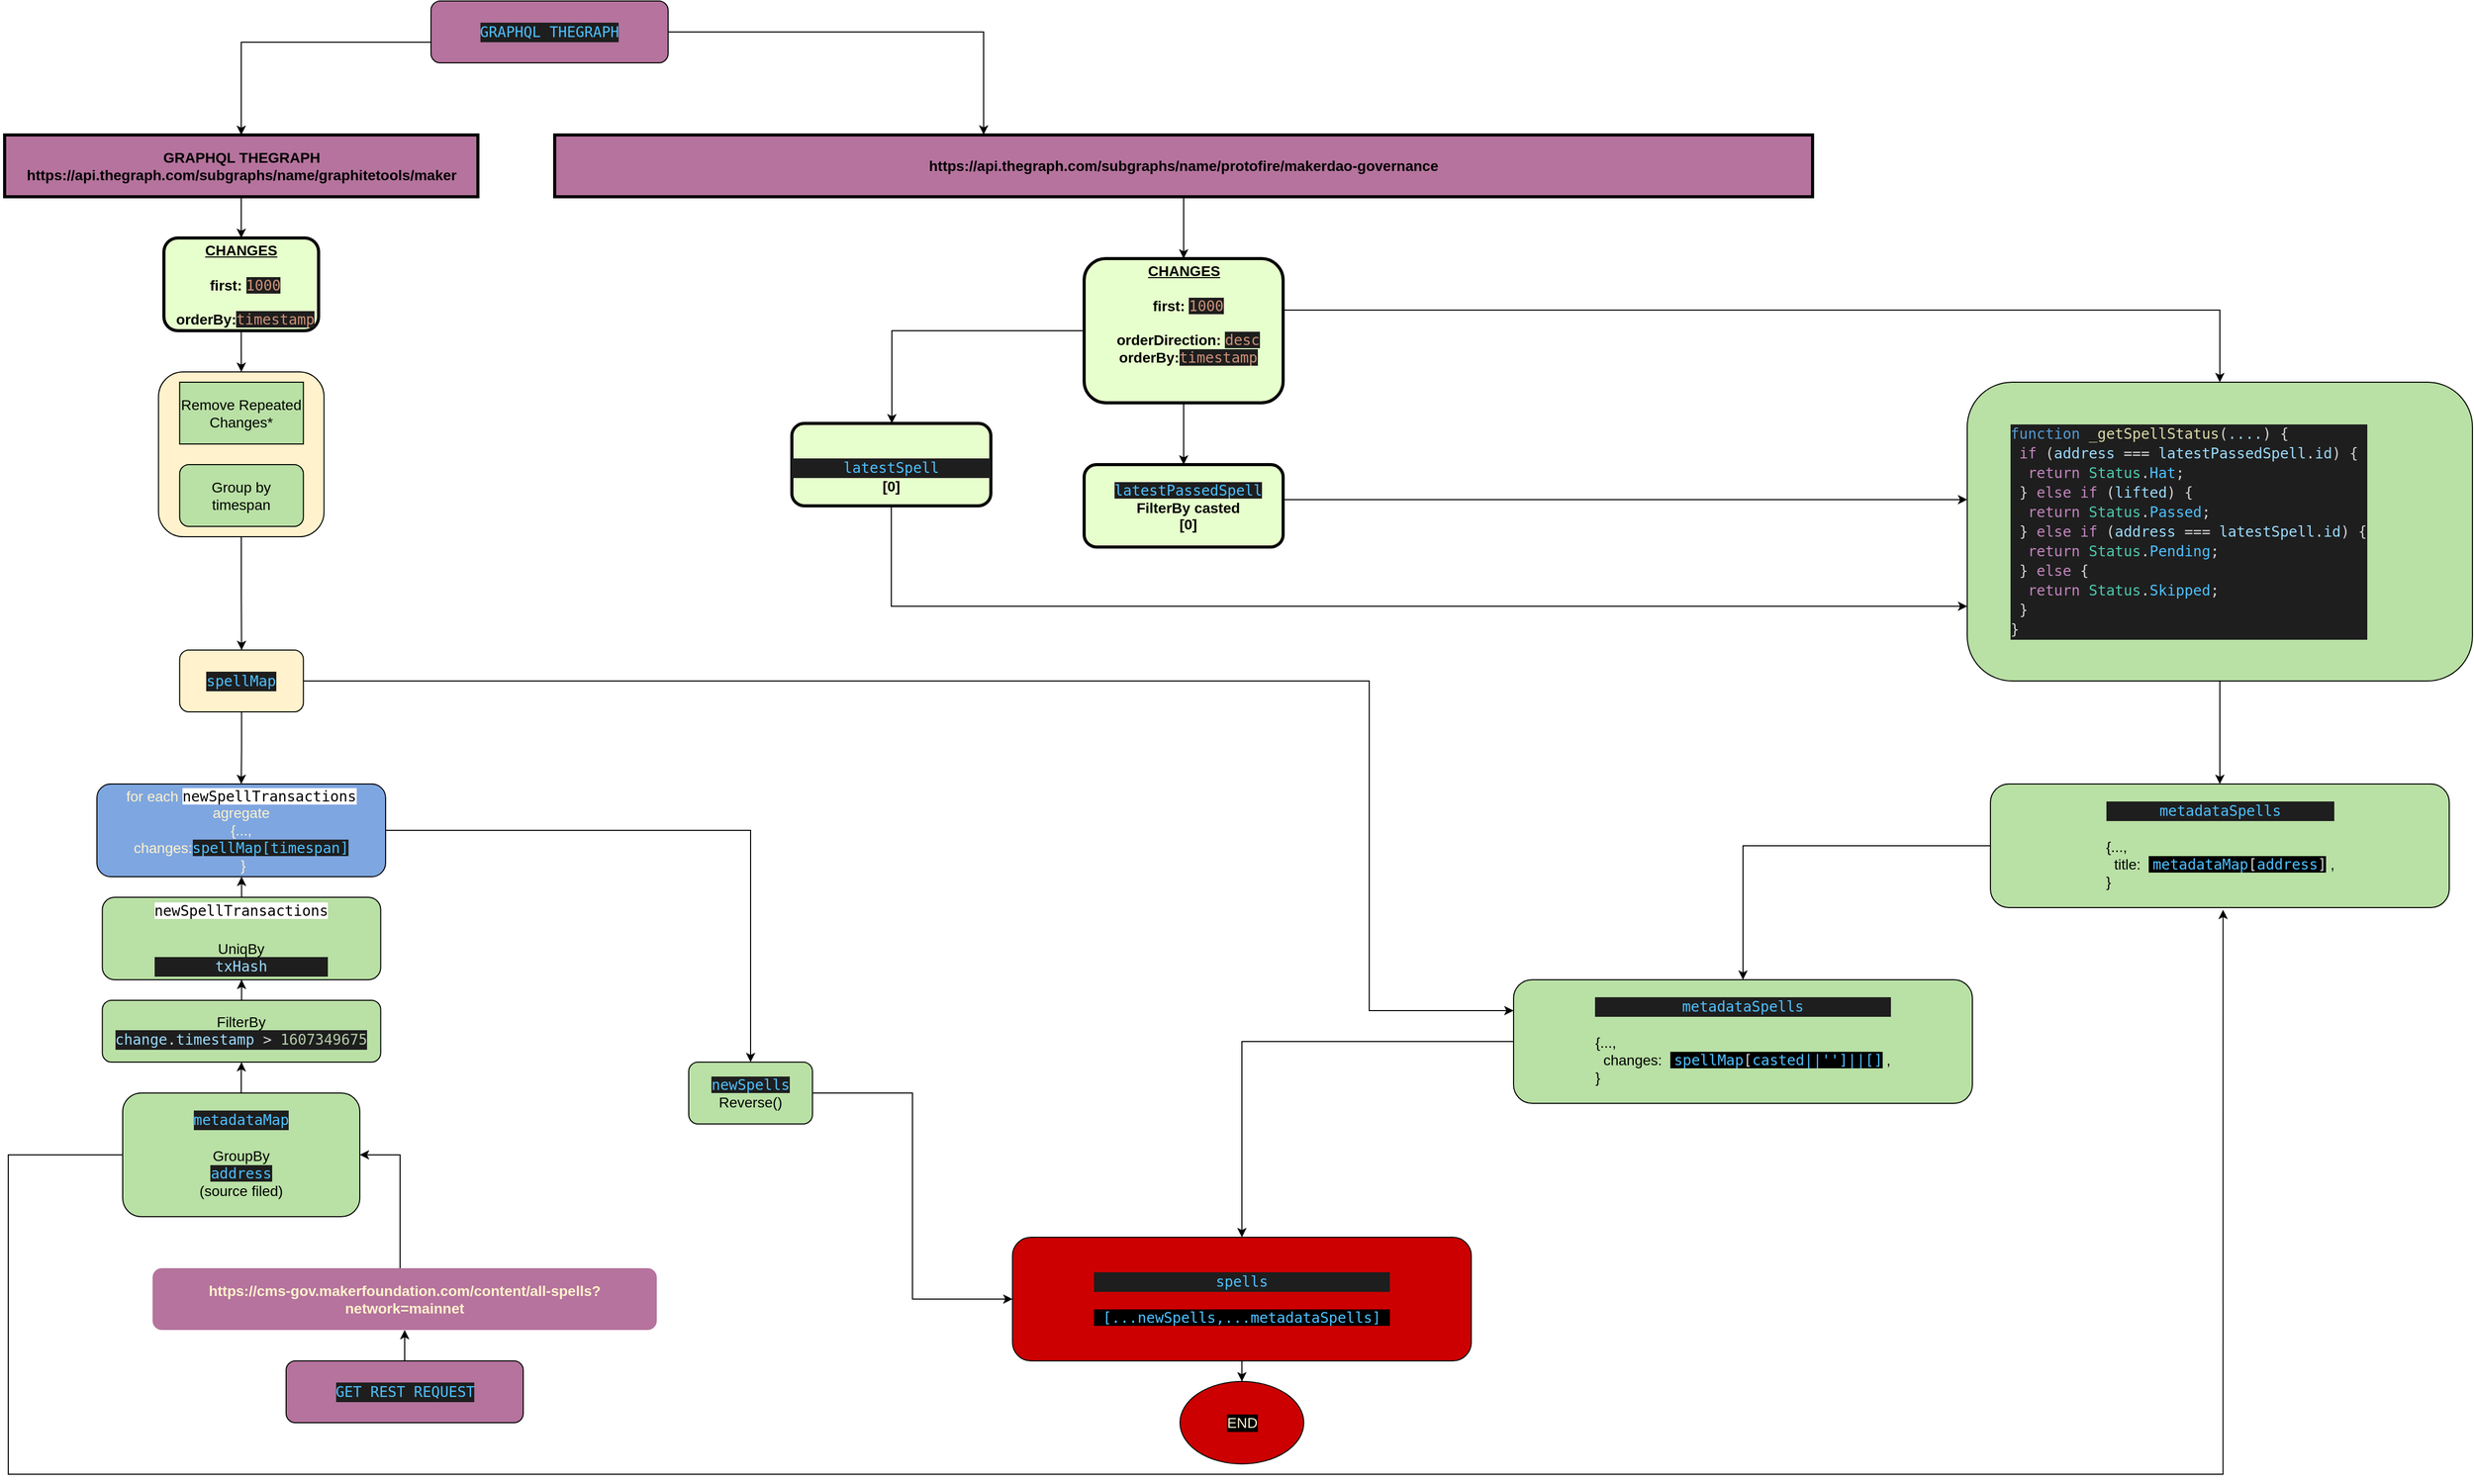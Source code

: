<mxfile version="14.9.0" type="github">
  <diagram name="Page-1" id="c7558073-3199-34d8-9f00-42111426c3f3">
    <mxGraphModel dx="3946" dy="2602" grid="1" gridSize="10" guides="1" tooltips="1" connect="1" arrows="1" fold="1" page="1" pageScale="1" pageWidth="826" pageHeight="1169" background="none" math="0" shadow="0">
      <root>
        <mxCell id="0" />
        <mxCell id="1" parent="0" />
        <mxCell id="EFjPoxZRbpVjQXiWPNsy-106" style="edgeStyle=orthogonalEdgeStyle;rounded=0;orthogonalLoop=1;jettySize=auto;html=1;exitX=0.5;exitY=1;exitDx=0;exitDy=0;fontSize=14;" edge="1" parent="1" source="2" target="EFjPoxZRbpVjQXiWPNsy-101">
          <mxGeometry relative="1" as="geometry" />
        </mxCell>
        <mxCell id="2" value="&lt;p style=&quot;margin: 4px 0px 0px; text-align: center; text-decoration: underline; font-size: 14px;&quot;&gt;&lt;strong style=&quot;font-size: 14px;&quot;&gt;CHANGES&lt;br style=&quot;font-size: 14px;&quot;&gt;&lt;/strong&gt;&lt;/p&gt;&lt;p style=&quot;margin: 0px 0px 0px 8px; font-size: 14px;&quot;&gt;&lt;br style=&quot;font-size: 14px;&quot;&gt;first:&amp;nbsp;&lt;span style=&quot;color: rgb(206, 145, 120); background-color: rgb(30, 30, 30); font-family: &amp;quot;droid sans mono&amp;quot;, monospace, monospace, &amp;quot;droid sans fallback&amp;quot;; font-size: 14px; font-weight: normal;&quot;&gt;1000&lt;/span&gt;&lt;/p&gt;&lt;p style=&quot;margin: 0px 0px 0px 8px; font-size: 14px;&quot;&gt;&amp;nbsp;&lt;/p&gt;&lt;p style=&quot;margin: 0px 0px 0px 8px; font-size: 14px;&quot;&gt;orderBy:&lt;span style=&quot;color: rgb(206, 145, 120); background-color: rgb(30, 30, 30); font-family: &amp;quot;droid sans mono&amp;quot;, monospace, monospace, &amp;quot;droid sans fallback&amp;quot;; font-size: 14px; font-weight: normal;&quot;&gt;timestamp&lt;/span&gt;&lt;/p&gt;" style="verticalAlign=middle;align=center;overflow=fill;fontSize=14;fontFamily=Helvetica;html=1;rounded=1;fontStyle=1;strokeWidth=3;fillColor=#E6FFCC" parent="1" vertex="1">
          <mxGeometry x="-29" y="70" width="150" height="90" as="geometry" />
        </mxCell>
        <mxCell id="EFjPoxZRbpVjQXiWPNsy-107" value="" style="edgeStyle=orthogonalEdgeStyle;rounded=0;orthogonalLoop=1;jettySize=auto;html=1;fontSize=14;" edge="1" parent="1" source="3" target="2">
          <mxGeometry relative="1" as="geometry" />
        </mxCell>
        <mxCell id="3" value="GRAPHQL THEGRAPH&#xa;https://api.thegraph.com/subgraphs/name/graphitetools/maker" style="whiteSpace=wrap;align=center;verticalAlign=middle;fontStyle=1;strokeWidth=3;fontSize=14;fillColor=#B5739D;" parent="1" vertex="1">
          <mxGeometry x="-183.5" y="-30" width="459" height="60" as="geometry" />
        </mxCell>
        <mxCell id="EFjPoxZRbpVjQXiWPNsy-136" value="" style="edgeStyle=orthogonalEdgeStyle;rounded=0;orthogonalLoop=1;jettySize=auto;html=1;fontSize=14;fontColor=#FFF2CC;" edge="1" parent="1" source="EFjPoxZRbpVjQXiWPNsy-99" target="EFjPoxZRbpVjQXiWPNsy-100">
          <mxGeometry relative="1" as="geometry" />
        </mxCell>
        <mxCell id="EFjPoxZRbpVjQXiWPNsy-99" value="https://api.thegraph.com/subgraphs/name/protofire/makerdao-governance" style="whiteSpace=wrap;align=center;verticalAlign=middle;fontStyle=1;strokeWidth=3;fontSize=14;fillColor=#B5739D;" vertex="1" parent="1">
          <mxGeometry x="350" y="-30" width="1220" height="60" as="geometry" />
        </mxCell>
        <mxCell id="EFjPoxZRbpVjQXiWPNsy-139" value="" style="edgeStyle=orthogonalEdgeStyle;rounded=0;orthogonalLoop=1;jettySize=auto;html=1;fontSize=14;fontColor=#FFF2CC;" edge="1" parent="1" source="EFjPoxZRbpVjQXiWPNsy-100" target="EFjPoxZRbpVjQXiWPNsy-138">
          <mxGeometry relative="1" as="geometry">
            <Array as="points">
              <mxPoint x="677" y="160" />
            </Array>
          </mxGeometry>
        </mxCell>
        <mxCell id="EFjPoxZRbpVjQXiWPNsy-142" style="edgeStyle=orthogonalEdgeStyle;rounded=0;orthogonalLoop=1;jettySize=auto;html=1;exitX=0.5;exitY=1;exitDx=0;exitDy=0;fontSize=14;fontColor=#FFF2CC;" edge="1" parent="1" source="EFjPoxZRbpVjQXiWPNsy-100" target="EFjPoxZRbpVjQXiWPNsy-140">
          <mxGeometry relative="1" as="geometry" />
        </mxCell>
        <mxCell id="EFjPoxZRbpVjQXiWPNsy-147" value="" style="edgeStyle=orthogonalEdgeStyle;rounded=0;orthogonalLoop=1;jettySize=auto;html=1;fontSize=14;fontColor=#FFF2CC;entryX=0.5;entryY=0;entryDx=0;entryDy=0;" edge="1" parent="1" source="EFjPoxZRbpVjQXiWPNsy-100" target="EFjPoxZRbpVjQXiWPNsy-143">
          <mxGeometry relative="1" as="geometry">
            <mxPoint x="758.5" y="140" as="targetPoint" />
            <Array as="points">
              <mxPoint x="1965" y="140" />
            </Array>
          </mxGeometry>
        </mxCell>
        <mxCell id="EFjPoxZRbpVjQXiWPNsy-100" value="&lt;p style=&quot;margin: 4px 0px 0px ; text-align: center ; text-decoration: underline ; font-size: 14px&quot;&gt;&lt;strong style=&quot;font-size: 14px&quot;&gt;CHANGES&lt;br style=&quot;font-size: 14px&quot;&gt;&lt;/strong&gt;&lt;/p&gt;&lt;p style=&quot;margin: 0px 0px 0px 8px ; font-size: 14px&quot;&gt;&lt;br style=&quot;font-size: 14px&quot;&gt;first:&amp;nbsp;&lt;span style=&quot;color: rgb(206 , 145 , 120) ; background-color: rgb(30 , 30 , 30) ; font-family: &amp;#34;droid sans mono&amp;#34; , monospace , monospace , &amp;#34;droid sans fallback&amp;#34; ; font-size: 14px ; font-weight: normal&quot;&gt;1000&lt;/span&gt;&lt;/p&gt;&lt;p style=&quot;margin: 0px 0px 0px 8px ; font-size: 14px&quot;&gt;&amp;nbsp;&lt;/p&gt;&lt;p style=&quot;margin: 0px 0px 0px 8px ; font-size: 14px&quot;&gt;orderDirection:&amp;nbsp;&lt;span style=&quot;color: rgb(206 , 145 , 120) ; background-color: rgb(30 , 30 , 30) ; font-family: &amp;#34;droid sans mono&amp;#34; , monospace , monospace , &amp;#34;droid sans fallback&amp;#34; ; font-weight: normal&quot;&gt;desc&lt;/span&gt;&lt;/p&gt;&lt;p style=&quot;margin: 0px 0px 0px 8px ; font-size: 14px&quot;&gt;orderBy:&lt;span style=&quot;color: rgb(206 , 145 , 120) ; background-color: rgb(30 , 30 , 30) ; font-family: &amp;#34;droid sans mono&amp;#34; , monospace , monospace , &amp;#34;droid sans fallback&amp;#34; ; font-size: 14px ; font-weight: normal&quot;&gt;timestamp&lt;/span&gt;&lt;/p&gt;" style="verticalAlign=middle;align=center;overflow=fill;fontSize=14;fontFamily=Helvetica;html=1;rounded=1;fontStyle=1;strokeWidth=3;fillColor=#E6FFCC" vertex="1" parent="1">
          <mxGeometry x="863.5" y="90" width="193" height="140" as="geometry" />
        </mxCell>
        <mxCell id="EFjPoxZRbpVjQXiWPNsy-118" value="" style="edgeStyle=orthogonalEdgeStyle;rounded=0;orthogonalLoop=1;jettySize=auto;html=1;fontSize=14;" edge="1" parent="1" source="EFjPoxZRbpVjQXiWPNsy-101" target="EFjPoxZRbpVjQXiWPNsy-117">
          <mxGeometry relative="1" as="geometry" />
        </mxCell>
        <mxCell id="EFjPoxZRbpVjQXiWPNsy-101" value="" style="rounded=1;whiteSpace=wrap;html=1;fillColor=#FFF2CC;fontSize=14;" vertex="1" parent="1">
          <mxGeometry x="-34.25" y="200" width="160.5" height="160" as="geometry" />
        </mxCell>
        <mxCell id="EFjPoxZRbpVjQXiWPNsy-102" value="Remove Repeated Changes*" style="rounded=0;whiteSpace=wrap;html=1;fillColor=#B9E0A5;fontSize=14;" vertex="1" parent="1">
          <mxGeometry x="-13.75" y="210" width="120" height="60" as="geometry" />
        </mxCell>
        <mxCell id="EFjPoxZRbpVjQXiWPNsy-103" value="Group by timespan" style="rounded=1;whiteSpace=wrap;html=1;strokeColor=#000000;fillColor=#B9E0A5;fontSize=14;" vertex="1" parent="1">
          <mxGeometry x="-13.75" y="290" width="120" height="60" as="geometry" />
        </mxCell>
        <mxCell id="EFjPoxZRbpVjQXiWPNsy-130" value="" style="edgeStyle=orthogonalEdgeStyle;rounded=0;orthogonalLoop=1;jettySize=auto;html=1;fontSize=14;fontColor=#FFF2CC;" edge="1" parent="1" source="EFjPoxZRbpVjQXiWPNsy-117" target="EFjPoxZRbpVjQXiWPNsy-128">
          <mxGeometry relative="1" as="geometry" />
        </mxCell>
        <mxCell id="EFjPoxZRbpVjQXiWPNsy-155" style="edgeStyle=orthogonalEdgeStyle;rounded=0;orthogonalLoop=1;jettySize=auto;html=1;entryX=0;entryY=0.25;entryDx=0;entryDy=0;fontSize=14;fontColor=#FFF2CC;exitX=1;exitY=0.5;exitDx=0;exitDy=0;" edge="1" parent="1" source="EFjPoxZRbpVjQXiWPNsy-117" target="EFjPoxZRbpVjQXiWPNsy-153">
          <mxGeometry relative="1" as="geometry">
            <Array as="points">
              <mxPoint x="1140" y="500" />
              <mxPoint x="1140" y="820" />
            </Array>
          </mxGeometry>
        </mxCell>
        <mxCell id="EFjPoxZRbpVjQXiWPNsy-117" value="&lt;div style=&quot;color: rgb(212, 212, 212); background-color: rgb(30, 30, 30); font-family: &amp;quot;droid sans mono&amp;quot;, monospace, monospace, &amp;quot;droid sans fallback&amp;quot;; font-size: 14px; line-height: 19px;&quot;&gt;&lt;span style=&quot;color: rgb(79, 193, 255); font-size: 14px;&quot;&gt;spellMap&lt;/span&gt;&lt;/div&gt;" style="whiteSpace=wrap;html=1;rounded=1;fillColor=#FFF2CC;fontSize=14;" vertex="1" parent="1">
          <mxGeometry x="-13.75" y="470" width="120" height="60" as="geometry" />
        </mxCell>
        <mxCell id="EFjPoxZRbpVjQXiWPNsy-122" value="" style="edgeStyle=orthogonalEdgeStyle;rounded=0;orthogonalLoop=1;jettySize=auto;html=1;fontColor=#FFF2CC;fontSize=14;" edge="1" parent="1" source="EFjPoxZRbpVjQXiWPNsy-120" target="EFjPoxZRbpVjQXiWPNsy-121">
          <mxGeometry relative="1" as="geometry">
            <Array as="points">
              <mxPoint x="200" y="960" />
            </Array>
          </mxGeometry>
        </mxCell>
        <mxCell id="EFjPoxZRbpVjQXiWPNsy-120" value="https://cms-gov.makerfoundation.com/content/all-spells?network=mainnet" style="whiteSpace=wrap;align=center;verticalAlign=middle;fontStyle=1;strokeWidth=3;strokeColor=none;fontColor=#FFF2CC;fontSize=14;fillColor=#B5739D;rounded=1;" vertex="1" parent="1">
          <mxGeometry x="-40" y="1070" width="489" height="60" as="geometry" />
        </mxCell>
        <mxCell id="EFjPoxZRbpVjQXiWPNsy-124" value="" style="edgeStyle=orthogonalEdgeStyle;rounded=0;orthogonalLoop=1;jettySize=auto;html=1;fontColor=#FFF2CC;fontSize=14;" edge="1" parent="1" source="EFjPoxZRbpVjQXiWPNsy-121" target="EFjPoxZRbpVjQXiWPNsy-123">
          <mxGeometry relative="1" as="geometry" />
        </mxCell>
        <mxCell id="EFjPoxZRbpVjQXiWPNsy-151" style="edgeStyle=orthogonalEdgeStyle;rounded=0;orthogonalLoop=1;jettySize=auto;html=1;fontSize=14;fontColor=#FFF2CC;entryX=0.507;entryY=1.018;entryDx=0;entryDy=0;entryPerimeter=0;" edge="1" parent="1" source="EFjPoxZRbpVjQXiWPNsy-121" target="EFjPoxZRbpVjQXiWPNsy-150">
          <mxGeometry relative="1" as="geometry">
            <Array as="points">
              <mxPoint x="-180" y="960" />
              <mxPoint x="-180" y="1270" />
              <mxPoint x="1968" y="1270" />
            </Array>
          </mxGeometry>
        </mxCell>
        <mxCell id="EFjPoxZRbpVjQXiWPNsy-121" value="&lt;div style=&quot;color: rgb(212 , 212 , 212) ; background-color: rgb(30 , 30 , 30) ; font-family: &amp;#34;droid sans mono&amp;#34; , monospace , monospace , &amp;#34;droid sans fallback&amp;#34; ; line-height: 19px&quot;&gt;&lt;span style=&quot;color: #4fc1ff&quot;&gt;metadataMap&lt;/span&gt;&lt;/div&gt;&lt;br&gt;GroupBy&lt;br style=&quot;font-size: 14px&quot;&gt;&amp;nbsp;&lt;span style=&quot;color: rgb(79 , 193 , 255) ; background-color: rgb(30 , 30 , 30) ; font-family: &amp;#34;droid sans mono&amp;#34; , monospace , monospace , &amp;#34;droid sans fallback&amp;#34; ; font-size: 14px&quot;&gt;address&lt;/span&gt;&lt;span style=&quot;font-size: 14px&quot;&gt;&amp;nbsp;&lt;br style=&quot;font-size: 14px&quot;&gt;(source filed)&lt;/span&gt;" style="rounded=1;whiteSpace=wrap;html=1;strokeColor=#000000;fillColor=#B9E0A5;fontSize=14;" vertex="1" parent="1">
          <mxGeometry x="-69" y="900" width="230" height="120" as="geometry" />
        </mxCell>
        <mxCell id="EFjPoxZRbpVjQXiWPNsy-127" value="" style="edgeStyle=orthogonalEdgeStyle;rounded=0;orthogonalLoop=1;jettySize=auto;html=1;fontColor=#FFF2CC;fontSize=14;" edge="1" parent="1" source="EFjPoxZRbpVjQXiWPNsy-123" target="EFjPoxZRbpVjQXiWPNsy-126">
          <mxGeometry relative="1" as="geometry" />
        </mxCell>
        <mxCell id="EFjPoxZRbpVjQXiWPNsy-123" value="FilterBy&lt;br style=&quot;font-size: 14px;&quot;&gt;&lt;div style=&quot;color: rgb(212, 212, 212); background-color: rgb(30, 30, 30); font-family: &amp;quot;droid sans mono&amp;quot;, monospace, monospace, &amp;quot;droid sans fallback&amp;quot;; font-size: 14px; line-height: 19px;&quot;&gt;&lt;span style=&quot;color: rgb(156, 220, 254); font-size: 14px;&quot;&gt;change&lt;/span&gt;.&lt;span style=&quot;color: rgb(156, 220, 254); font-size: 14px;&quot;&gt;timestamp&lt;/span&gt; &amp;gt; &lt;span style=&quot;color: rgb(181, 206, 168); font-size: 14px;&quot;&gt;1607349675&lt;/span&gt;&lt;/div&gt;" style="rounded=1;whiteSpace=wrap;html=1;strokeColor=#000000;fillColor=#B9E0A5;fontSize=14;" vertex="1" parent="1">
          <mxGeometry x="-88.75" y="810" width="270" height="60" as="geometry" />
        </mxCell>
        <mxCell id="EFjPoxZRbpVjQXiWPNsy-129" value="" style="edgeStyle=orthogonalEdgeStyle;rounded=0;orthogonalLoop=1;jettySize=auto;html=1;fontColor=#FFF2CC;fontSize=14;" edge="1" parent="1" source="EFjPoxZRbpVjQXiWPNsy-126" target="EFjPoxZRbpVjQXiWPNsy-128">
          <mxGeometry relative="1" as="geometry" />
        </mxCell>
        <mxCell id="EFjPoxZRbpVjQXiWPNsy-126" value="&lt;div style=&quot;font-family: &amp;quot;droid sans mono&amp;quot;, monospace, monospace, &amp;quot;droid sans fallback&amp;quot;; font-size: 14px; line-height: 19px;&quot;&gt;&lt;span style=&quot;background-color: rgb(255, 255, 255); font-size: 14px;&quot;&gt;newSpellTransactions&lt;/span&gt;&lt;/div&gt;&lt;div style=&quot;font-family: &amp;quot;droid sans mono&amp;quot;, monospace, monospace, &amp;quot;droid sans fallback&amp;quot;; font-size: 14px; line-height: 19px;&quot;&gt;&lt;span style=&quot;background-color: rgb(255, 255, 255); font-size: 14px;&quot;&gt;&lt;br style=&quot;font-size: 14px;&quot;&gt;&lt;/span&gt;&lt;/div&gt;UniqBy&lt;br style=&quot;font-size: 14px;&quot;&gt;&lt;div style=&quot;background-color: rgb(30, 30, 30); font-family: &amp;quot;droid sans mono&amp;quot;, monospace, monospace, &amp;quot;droid sans fallback&amp;quot;; font-size: 14px; line-height: 19px;&quot;&gt;&lt;font color=&quot;#9cdcfe&quot; style=&quot;font-size: 14px;&quot;&gt;txHash&lt;/font&gt;&lt;/div&gt;" style="rounded=1;whiteSpace=wrap;html=1;strokeColor=#000000;fillColor=#B9E0A5;fontSize=14;" vertex="1" parent="1">
          <mxGeometry x="-88.75" y="710" width="270" height="80" as="geometry" />
        </mxCell>
        <mxCell id="EFjPoxZRbpVjQXiWPNsy-135" value="" style="edgeStyle=orthogonalEdgeStyle;rounded=0;orthogonalLoop=1;jettySize=auto;html=1;fontSize=14;fontColor=#FFF2CC;" edge="1" parent="1" source="EFjPoxZRbpVjQXiWPNsy-128" target="EFjPoxZRbpVjQXiWPNsy-134">
          <mxGeometry relative="1" as="geometry" />
        </mxCell>
        <mxCell id="EFjPoxZRbpVjQXiWPNsy-128" value="&lt;font style=&quot;font-size: 14px&quot;&gt;for each&amp;nbsp;&lt;span style=&quot;color: rgb(0 , 0 , 0) ; font-family: &amp;#34;droid sans mono&amp;#34; , monospace , monospace , &amp;#34;droid sans fallback&amp;#34; ; background-color: rgb(255 , 255 , 255) ; font-size: 14px&quot;&gt;newSpellTransactions&lt;/span&gt;&lt;br style=&quot;font-size: 14px&quot;&gt;&amp;nbsp;agregate&amp;nbsp;&lt;br&gt;{...,&lt;br&gt;changes:&lt;span style=&quot;color: rgb(79 , 193 , 255) ; font-family: &amp;#34;droid sans mono&amp;#34; , monospace , monospace , &amp;#34;droid sans fallback&amp;#34; ; background-color: rgb(30 , 30 , 30)&quot;&gt;spellMap[timespan]&lt;/span&gt;&lt;br&gt;&amp;nbsp;}&lt;br&gt;&lt;/font&gt;" style="rounded=1;whiteSpace=wrap;html=1;fontColor=#FFF2CC;strokeColor=#000000;fillColor=#7EA6E0;fontSize=14;" vertex="1" parent="1">
          <mxGeometry x="-94" y="600" width="280" height="90" as="geometry" />
        </mxCell>
        <mxCell id="EFjPoxZRbpVjQXiWPNsy-157" style="edgeStyle=orthogonalEdgeStyle;rounded=0;orthogonalLoop=1;jettySize=auto;html=1;entryX=0;entryY=0.5;entryDx=0;entryDy=0;fontSize=14;fontColor=#FFF2CC;" edge="1" parent="1" source="EFjPoxZRbpVjQXiWPNsy-134" target="EFjPoxZRbpVjQXiWPNsy-156">
          <mxGeometry relative="1" as="geometry" />
        </mxCell>
        <mxCell id="EFjPoxZRbpVjQXiWPNsy-134" value="&lt;span style=&quot;color: rgb(79 , 193 , 255) ; background-color: rgb(30 , 30 , 30) ; font-family: &amp;#34;droid sans mono&amp;#34; , monospace , monospace , &amp;#34;droid sans fallback&amp;#34;&quot;&gt;newSpells&lt;br&gt;&lt;/span&gt;Reverse()" style="rounded=1;whiteSpace=wrap;html=1;strokeColor=#000000;fillColor=#B9E0A5;fontSize=14;" vertex="1" parent="1">
          <mxGeometry x="480" y="870" width="120" height="60" as="geometry" />
        </mxCell>
        <mxCell id="EFjPoxZRbpVjQXiWPNsy-165" style="edgeStyle=orthogonalEdgeStyle;rounded=0;orthogonalLoop=1;jettySize=auto;html=1;entryX=0;entryY=0.75;entryDx=0;entryDy=0;fontSize=14;fontColor=#FFF2CC;" edge="1" parent="1" source="EFjPoxZRbpVjQXiWPNsy-138" target="EFjPoxZRbpVjQXiWPNsy-143">
          <mxGeometry relative="1" as="geometry">
            <Array as="points">
              <mxPoint x="677" y="428" />
            </Array>
          </mxGeometry>
        </mxCell>
        <mxCell id="EFjPoxZRbpVjQXiWPNsy-138" value="&lt;p style=&quot;margin: 0px 0px 0px 8px ; font-size: 14px&quot;&gt;&lt;br&gt;&lt;/p&gt;&lt;p style=&quot;margin: 0px 0px 0px 8px ; font-size: 14px&quot;&gt;&lt;br&gt;&lt;/p&gt;&lt;div style=&quot;color: rgb(212 , 212 , 212) ; background-color: rgb(30 , 30 , 30) ; font-family: &amp;#34;droid sans mono&amp;#34; , monospace , monospace , &amp;#34;droid sans fallback&amp;#34; ; font-weight: normal ; line-height: 19px&quot;&gt;&lt;span style=&quot;color: #4fc1ff&quot;&gt;latestSpell&lt;/span&gt;&lt;/div&gt;[0]" style="verticalAlign=middle;align=center;overflow=fill;fontSize=14;fontFamily=Helvetica;html=1;rounded=1;fontStyle=1;strokeWidth=3;fillColor=#E6FFCC" vertex="1" parent="1">
          <mxGeometry x="580" y="250" width="193" height="80" as="geometry" />
        </mxCell>
        <mxCell id="EFjPoxZRbpVjQXiWPNsy-149" value="" style="edgeStyle=orthogonalEdgeStyle;rounded=0;orthogonalLoop=1;jettySize=auto;html=1;fontSize=14;fontColor=#FFF2CC;entryX=0;entryY=0.393;entryDx=0;entryDy=0;entryPerimeter=0;" edge="1" parent="1" source="EFjPoxZRbpVjQXiWPNsy-140" target="EFjPoxZRbpVjQXiWPNsy-143">
          <mxGeometry relative="1" as="geometry">
            <mxPoint x="1660" y="310" as="targetPoint" />
            <Array as="points">
              <mxPoint x="1230" y="324" />
              <mxPoint x="1230" y="324" />
            </Array>
          </mxGeometry>
        </mxCell>
        <mxCell id="EFjPoxZRbpVjQXiWPNsy-140" value="&lt;p style=&quot;margin: 0px 0px 0px 8px ; font-size: 14px&quot;&gt;&lt;br&gt;&lt;/p&gt;&lt;p style=&quot;margin: 0px 0px 0px 8px ; font-size: 14px&quot;&gt;&lt;span style=&quot;color: rgb(79 , 193 , 255) ; font-family: &amp;#34;droid sans mono&amp;#34; , monospace , monospace , &amp;#34;droid sans fallback&amp;#34; ; font-weight: 400 ; background-color: rgb(30 , 30 , 30)&quot;&gt;latestPassedSpell&lt;/span&gt;&lt;br&gt;&lt;/p&gt;&lt;p style=&quot;margin: 0px 0px 0px 8px ; font-size: 14px&quot;&gt;FilterBy casted&lt;/p&gt;&lt;p style=&quot;margin: 0px 0px 0px 8px ; font-size: 14px&quot;&gt;[0]&lt;/p&gt;" style="verticalAlign=middle;align=center;overflow=fill;fontSize=14;fontFamily=Helvetica;html=1;rounded=1;fontStyle=1;strokeWidth=3;fillColor=#E6FFCC" vertex="1" parent="1">
          <mxGeometry x="863.5" y="290" width="193" height="80" as="geometry" />
        </mxCell>
        <mxCell id="EFjPoxZRbpVjQXiWPNsy-152" style="edgeStyle=orthogonalEdgeStyle;rounded=0;orthogonalLoop=1;jettySize=auto;html=1;entryX=0.5;entryY=0;entryDx=0;entryDy=0;fontSize=14;fontColor=#FFF2CC;" edge="1" parent="1" source="EFjPoxZRbpVjQXiWPNsy-143" target="EFjPoxZRbpVjQXiWPNsy-150">
          <mxGeometry relative="1" as="geometry" />
        </mxCell>
        <mxCell id="EFjPoxZRbpVjQXiWPNsy-143" value="&lt;blockquote style=&quot;margin: 0 0 0 40px ; border: none ; padding: 0px&quot;&gt;&lt;div style=&quot;background-color: rgb(30 , 30 , 30) ; font-family: &amp;#34;droid sans mono&amp;#34; , monospace , monospace , &amp;#34;droid sans fallback&amp;#34; ; line-height: 19px&quot;&gt;&lt;div style=&quot;font-family: &amp;#34;droid sans mono&amp;#34; , monospace , monospace , &amp;#34;droid sans fallback&amp;#34; ; line-height: 19px&quot;&gt;&lt;div&gt;&lt;span style=&quot;color: rgb(86 , 156 , 214)&quot;&gt;function&lt;/span&gt; &lt;span style=&quot;color: rgb(220 , 220 , 170)&quot;&gt;_getSpellStatus&lt;/span&gt;&lt;font color=&quot;#d4d4d4&quot;&gt;(&lt;/font&gt;&lt;font color=&quot;#9cdcfe&quot;&gt;....&lt;/font&gt;&lt;font color=&quot;#d4d4d4&quot;&gt;) {&lt;/font&gt;&lt;/div&gt;&lt;/div&gt;&lt;/div&gt;&lt;div style=&quot;background-color: rgb(30 , 30 , 30) ; font-family: &amp;#34;droid sans mono&amp;#34; , monospace , monospace , &amp;#34;droid sans fallback&amp;#34; ; line-height: 19px&quot;&gt;&lt;div style=&quot;font-family: &amp;#34;droid sans mono&amp;#34; , monospace , monospace , &amp;#34;droid sans fallback&amp;#34; ; line-height: 19px&quot;&gt;&lt;div style=&quot;color: rgb(212 , 212 , 212)&quot;&gt;&lt;span style=&quot;color: #c586c0&quot;&gt;&lt;span style=&quot;white-space: pre&quot;&gt;	&lt;/span&gt;if&lt;/span&gt; (&lt;span style=&quot;color: #9cdcfe&quot;&gt;address&lt;/span&gt; === &lt;span style=&quot;color: #9cdcfe&quot;&gt;latestPassedSpell&lt;/span&gt;.&lt;span style=&quot;color: #9cdcfe&quot;&gt;id&lt;/span&gt;) {&lt;/div&gt;&lt;/div&gt;&lt;/div&gt;&lt;div style=&quot;background-color: rgb(30 , 30 , 30) ; font-family: &amp;#34;droid sans mono&amp;#34; , monospace , monospace , &amp;#34;droid sans fallback&amp;#34; ; line-height: 19px&quot;&gt;&lt;div style=&quot;font-family: &amp;#34;droid sans mono&amp;#34; , monospace , monospace , &amp;#34;droid sans fallback&amp;#34; ; line-height: 19px&quot;&gt;&lt;div style=&quot;color: rgb(212 , 212 , 212)&quot;&gt;&lt;span style=&quot;color: #c586c0&quot;&gt;&lt;span style=&quot;white-space: pre&quot;&gt;	&lt;/span&gt;&lt;span style=&quot;white-space: pre&quot;&gt;	&lt;/span&gt;return&lt;/span&gt; &lt;span style=&quot;color: #4ec9b0&quot;&gt;Status&lt;/span&gt;.&lt;span style=&quot;color: #4fc1ff&quot;&gt;Hat&lt;/span&gt;;&lt;/div&gt;&lt;/div&gt;&lt;/div&gt;&lt;div style=&quot;background-color: rgb(30 , 30 , 30) ; font-family: &amp;#34;droid sans mono&amp;#34; , monospace , monospace , &amp;#34;droid sans fallback&amp;#34; ; line-height: 19px&quot;&gt;&lt;div style=&quot;font-family: &amp;#34;droid sans mono&amp;#34; , monospace , monospace , &amp;#34;droid sans fallback&amp;#34; ; line-height: 19px&quot;&gt;&lt;div style=&quot;color: rgb(212 , 212 , 212)&quot;&gt;            &lt;span style=&quot;white-space: pre&quot;&gt;	&lt;/span&gt;} &lt;span style=&quot;color: #c586c0&quot;&gt;else&lt;/span&gt; &lt;span style=&quot;color: #c586c0&quot;&gt;if&lt;/span&gt; (&lt;span style=&quot;color: #9cdcfe&quot;&gt;lifted&lt;/span&gt;) {&lt;/div&gt;&lt;/div&gt;&lt;/div&gt;&lt;div style=&quot;background-color: rgb(30 , 30 , 30) ; font-family: &amp;#34;droid sans mono&amp;#34; , monospace , monospace , &amp;#34;droid sans fallback&amp;#34; ; line-height: 19px&quot;&gt;&lt;div style=&quot;font-family: &amp;#34;droid sans mono&amp;#34; , monospace , monospace , &amp;#34;droid sans fallback&amp;#34; ; line-height: 19px&quot;&gt;&lt;div style=&quot;color: rgb(212 , 212 , 212)&quot;&gt;&lt;span style=&quot;color: #c586c0&quot;&gt;&lt;span style=&quot;white-space: pre&quot;&gt;	&lt;/span&gt;&lt;span style=&quot;white-space: pre&quot;&gt;	&lt;/span&gt;return&lt;/span&gt; &lt;span style=&quot;color: #4ec9b0&quot;&gt;Status&lt;/span&gt;.&lt;span style=&quot;color: #4fc1ff&quot;&gt;Passed&lt;/span&gt;;&lt;/div&gt;&lt;/div&gt;&lt;/div&gt;&lt;div style=&quot;background-color: rgb(30 , 30 , 30) ; font-family: &amp;#34;droid sans mono&amp;#34; , monospace , monospace , &amp;#34;droid sans fallback&amp;#34; ; line-height: 19px&quot;&gt;&lt;div style=&quot;font-family: &amp;#34;droid sans mono&amp;#34; , monospace , monospace , &amp;#34;droid sans fallback&amp;#34; ; line-height: 19px&quot;&gt;&lt;div style=&quot;color: rgb(212 , 212 , 212)&quot;&gt;            &lt;span style=&quot;white-space: pre&quot;&gt;	&lt;/span&gt;} &lt;span style=&quot;color: #c586c0&quot;&gt;else&lt;/span&gt; &lt;span style=&quot;color: #c586c0&quot;&gt;if&lt;/span&gt; (&lt;span style=&quot;color: #9cdcfe&quot;&gt;address&lt;/span&gt; === &lt;span style=&quot;color: #9cdcfe&quot;&gt;latestSpell&lt;/span&gt;.&lt;span style=&quot;color: #9cdcfe&quot;&gt;id&lt;/span&gt;) {&lt;/div&gt;&lt;/div&gt;&lt;/div&gt;&lt;div style=&quot;background-color: rgb(30 , 30 , 30) ; font-family: &amp;#34;droid sans mono&amp;#34; , monospace , monospace , &amp;#34;droid sans fallback&amp;#34; ; line-height: 19px&quot;&gt;&lt;div style=&quot;font-family: &amp;#34;droid sans mono&amp;#34; , monospace , monospace , &amp;#34;droid sans fallback&amp;#34; ; line-height: 19px&quot;&gt;&lt;div style=&quot;color: rgb(212 , 212 , 212)&quot;&gt;&lt;span style=&quot;color: #c586c0&quot;&gt;&lt;span style=&quot;white-space: pre&quot;&gt;	&lt;/span&gt;&lt;span style=&quot;white-space: pre&quot;&gt;	&lt;/span&gt;return&lt;/span&gt; &lt;span style=&quot;color: #4ec9b0&quot;&gt;Status&lt;/span&gt;.&lt;span style=&quot;color: #4fc1ff&quot;&gt;Pending&lt;/span&gt;;&lt;/div&gt;&lt;/div&gt;&lt;/div&gt;&lt;div style=&quot;background-color: rgb(30 , 30 , 30) ; font-family: &amp;#34;droid sans mono&amp;#34; , monospace , monospace , &amp;#34;droid sans fallback&amp;#34; ; line-height: 19px&quot;&gt;&lt;div style=&quot;font-family: &amp;#34;droid sans mono&amp;#34; , monospace , monospace , &amp;#34;droid sans fallback&amp;#34; ; line-height: 19px&quot;&gt;&lt;div style=&quot;color: rgb(212 , 212 , 212)&quot;&gt;            &lt;span style=&quot;white-space: pre&quot;&gt;	&lt;/span&gt;} &lt;span style=&quot;color: #c586c0&quot;&gt;else&lt;/span&gt; {&lt;/div&gt;&lt;/div&gt;&lt;/div&gt;&lt;div style=&quot;background-color: rgb(30 , 30 , 30) ; font-family: &amp;#34;droid sans mono&amp;#34; , monospace , monospace , &amp;#34;droid sans fallback&amp;#34; ; line-height: 19px&quot;&gt;&lt;div style=&quot;font-family: &amp;#34;droid sans mono&amp;#34; , monospace , monospace , &amp;#34;droid sans fallback&amp;#34; ; line-height: 19px&quot;&gt;&lt;div style=&quot;color: rgb(212 , 212 , 212)&quot;&gt;&lt;span style=&quot;color: #c586c0&quot;&gt;&lt;span style=&quot;white-space: pre&quot;&gt;	&lt;/span&gt;&lt;span style=&quot;white-space: pre&quot;&gt;	&lt;/span&gt;return&lt;/span&gt; &lt;span style=&quot;color: #4ec9b0&quot;&gt;Status&lt;/span&gt;.&lt;span style=&quot;color: #4fc1ff&quot;&gt;Skipped&lt;/span&gt;;&lt;/div&gt;&lt;/div&gt;&lt;/div&gt;&lt;div style=&quot;background-color: rgb(30 , 30 , 30) ; font-family: &amp;#34;droid sans mono&amp;#34; , monospace , monospace , &amp;#34;droid sans fallback&amp;#34; ; line-height: 19px&quot;&gt;&lt;div style=&quot;font-family: &amp;#34;droid sans mono&amp;#34; , monospace , monospace , &amp;#34;droid sans fallback&amp;#34; ; line-height: 19px&quot;&gt;&lt;div style=&quot;color: rgb(212 , 212 , 212)&quot;&gt;            &lt;span style=&quot;white-space: pre&quot;&gt;	&lt;/span&gt;}&lt;/div&gt;&lt;/div&gt;&lt;/div&gt;&lt;div style=&quot;background-color: rgb(30 , 30 , 30) ; font-family: &amp;#34;droid sans mono&amp;#34; , monospace , monospace , &amp;#34;droid sans fallback&amp;#34; ; line-height: 19px&quot;&gt;&lt;div style=&quot;font-family: &amp;#34;droid sans mono&amp;#34; , monospace , monospace , &amp;#34;droid sans fallback&amp;#34; ; line-height: 19px&quot;&gt;&lt;div style=&quot;color: rgb(212 , 212 , 212)&quot;&gt;        }&lt;/div&gt;&lt;/div&gt;&lt;/div&gt;&lt;/blockquote&gt;" style="rounded=1;whiteSpace=wrap;html=1;strokeColor=#000000;fillColor=#B9E0A5;fontSize=14;align=left;" vertex="1" parent="1">
          <mxGeometry x="1720" y="210" width="490" height="290" as="geometry" />
        </mxCell>
        <mxCell id="EFjPoxZRbpVjQXiWPNsy-154" value="" style="edgeStyle=orthogonalEdgeStyle;rounded=0;orthogonalLoop=1;jettySize=auto;html=1;fontSize=14;fontColor=#FFF2CC;" edge="1" parent="1" source="EFjPoxZRbpVjQXiWPNsy-150" target="EFjPoxZRbpVjQXiWPNsy-153">
          <mxGeometry relative="1" as="geometry" />
        </mxCell>
        <mxCell id="EFjPoxZRbpVjQXiWPNsy-150" value="&lt;div style=&quot;color: rgb(212 , 212 , 212) ; background-color: rgb(30 , 30 , 30) ; font-family: &amp;#34;droid sans mono&amp;#34; , monospace , monospace , &amp;#34;droid sans fallback&amp;#34; ; line-height: 19px&quot;&gt;&lt;div style=&quot;font-family: &amp;#34;droid sans mono&amp;#34; , monospace , monospace , &amp;#34;droid sans fallback&amp;#34; ; line-height: 19px&quot;&gt;&lt;span style=&quot;color: #4fc1ff&quot;&gt;metadataSpells&lt;/span&gt;&lt;/div&gt;&lt;/div&gt;&lt;br&gt;&lt;div style=&quot;text-align: left&quot;&gt;&lt;span style=&quot;color: rgb(0 , 0 , 0)&quot;&gt;{...,&lt;/span&gt;&lt;/div&gt;&lt;font color=&quot;#000000&quot;&gt;&lt;div style=&quot;text-align: left&quot;&gt;&lt;font color=&quot;#000000&quot;&gt;&amp;nbsp; title:&amp;nbsp; &lt;span style=&quot;background-color: rgb(0 , 0 , 0)&quot;&gt;&amp;nbsp;&lt;/span&gt;&lt;/font&gt;&lt;span style=&quot;color: rgb(255 , 242 , 204) ; background-color: rgb(0 , 0 , 0)&quot;&gt;&lt;span style=&quot;font-family: &amp;#34;droid sans mono&amp;#34; , monospace , monospace , &amp;#34;droid sans fallback&amp;#34; ; color: rgb(79 , 193 , 255)&quot;&gt;metadataMap&lt;/span&gt;&lt;span style=&quot;color: rgb(212 , 212 , 212) ; font-family: &amp;#34;droid sans mono&amp;#34; , monospace , monospace , &amp;#34;droid sans fallback&amp;#34;&quot;&gt;[&lt;/span&gt;&lt;span style=&quot;font-family: &amp;#34;droid sans mono&amp;#34; , monospace , monospace , &amp;#34;droid sans fallback&amp;#34; ; color: rgb(79 , 193 , 255)&quot;&gt;address&lt;/span&gt;&lt;span style=&quot;color: rgb(212 , 212 , 212) ; font-family: &amp;#34;droid sans mono&amp;#34; , monospace , monospace , &amp;#34;droid sans fallback&amp;#34;&quot;&gt;]&lt;/span&gt;&lt;/span&gt;&lt;span&gt;&amp;nbsp;,&lt;/span&gt;&lt;/div&gt;&lt;/font&gt;&lt;font color=&quot;#000000&quot;&gt;&lt;div style=&quot;text-align: left&quot;&gt;&lt;span&gt;}&lt;/span&gt;&lt;/div&gt;&lt;/font&gt;" style="rounded=1;whiteSpace=wrap;html=1;strokeColor=#000000;fillColor=#B9E0A5;fontSize=14;fontColor=#FFF2CC;" vertex="1" parent="1">
          <mxGeometry x="1742.5" y="600" width="445" height="120" as="geometry" />
        </mxCell>
        <mxCell id="EFjPoxZRbpVjQXiWPNsy-158" style="edgeStyle=orthogonalEdgeStyle;rounded=0;orthogonalLoop=1;jettySize=auto;html=1;entryX=0.5;entryY=0;entryDx=0;entryDy=0;fontSize=14;fontColor=#FFF2CC;" edge="1" parent="1" source="EFjPoxZRbpVjQXiWPNsy-153" target="EFjPoxZRbpVjQXiWPNsy-156">
          <mxGeometry relative="1" as="geometry" />
        </mxCell>
        <mxCell id="EFjPoxZRbpVjQXiWPNsy-153" value="&lt;div style=&quot;color: rgb(212 , 212 , 212) ; background-color: rgb(30 , 30 , 30) ; font-family: &amp;#34;droid sans mono&amp;#34; , monospace , monospace , &amp;#34;droid sans fallback&amp;#34; ; line-height: 19px&quot;&gt;&lt;div style=&quot;font-family: &amp;#34;droid sans mono&amp;#34; , monospace , monospace , &amp;#34;droid sans fallback&amp;#34; ; line-height: 19px&quot;&gt;&lt;span style=&quot;color: #4fc1ff&quot;&gt;metadataSpells&lt;/span&gt;&lt;/div&gt;&lt;/div&gt;&lt;br&gt;&lt;div style=&quot;text-align: left&quot;&gt;&lt;span style=&quot;color: rgb(0 , 0 , 0)&quot;&gt;{...,&lt;/span&gt;&lt;/div&gt;&lt;font color=&quot;#000000&quot;&gt;&lt;div style=&quot;text-align: left&quot;&gt;&lt;font color=&quot;#000000&quot;&gt;&amp;nbsp; changes:&amp;nbsp; &lt;span style=&quot;background-color: rgb(0 , 0 , 0)&quot;&gt;&amp;nbsp;&lt;/span&gt;&lt;/font&gt;&lt;span style=&quot;color: rgb(255 , 242 , 204) ; background-color: rgb(0 , 0 , 0)&quot;&gt;&lt;span style=&quot;font-family: &amp;#34;droid sans mono&amp;#34; , monospace , monospace , &amp;#34;droid sans fallback&amp;#34; ; color: rgb(79 , 193 , 255)&quot;&gt;spellMap&lt;/span&gt;&lt;span style=&quot;font-family: &amp;#34;droid sans mono&amp;#34; , monospace , monospace , &amp;#34;droid sans fallback&amp;#34; ; color: rgb(212 , 212 , 212)&quot;&gt;[&lt;/span&gt;&lt;span style=&quot;font-family: &amp;#34;droid sans mono&amp;#34; , monospace , monospace , &amp;#34;droid sans fallback&amp;#34; ; color: rgb(79 , 193 , 255)&quot;&gt;casted||&#39;&#39;]||[]&lt;/span&gt;&lt;/span&gt;&lt;span&gt;&amp;nbsp;,&lt;/span&gt;&lt;/div&gt;&lt;/font&gt;&lt;font color=&quot;#000000&quot;&gt;&lt;div style=&quot;text-align: left&quot;&gt;&lt;span&gt;}&lt;/span&gt;&lt;/div&gt;&lt;/font&gt;" style="rounded=1;whiteSpace=wrap;html=1;strokeColor=#000000;fillColor=#B9E0A5;fontSize=14;fontColor=#FFF2CC;" vertex="1" parent="1">
          <mxGeometry x="1280" y="790" width="445" height="120" as="geometry" />
        </mxCell>
        <mxCell id="EFjPoxZRbpVjQXiWPNsy-167" value="" style="edgeStyle=orthogonalEdgeStyle;rounded=0;orthogonalLoop=1;jettySize=auto;html=1;fontSize=14;fontColor=#FFF2CC;" edge="1" parent="1" source="EFjPoxZRbpVjQXiWPNsy-156" target="EFjPoxZRbpVjQXiWPNsy-166">
          <mxGeometry relative="1" as="geometry" />
        </mxCell>
        <mxCell id="EFjPoxZRbpVjQXiWPNsy-156" value="&lt;div style=&quot;color: rgb(212 , 212 , 212) ; background-color: rgb(30 , 30 , 30) ; font-family: &amp;#34;droid sans mono&amp;#34; , monospace , monospace , &amp;#34;droid sans fallback&amp;#34; ; line-height: 19px&quot;&gt;&lt;div style=&quot;font-family: &amp;#34;droid sans mono&amp;#34; , monospace , monospace , &amp;#34;droid sans fallback&amp;#34; ; line-height: 19px&quot;&gt;&lt;span style=&quot;color: #4fc1ff&quot;&gt;spells&lt;/span&gt;&lt;/div&gt;&lt;/div&gt;&lt;br&gt;&lt;div style=&quot;text-align: left&quot;&gt;&lt;span style=&quot;background-color: rgb(0 , 0 , 0)&quot;&gt;&lt;span style=&quot;font-family: &amp;#34;droid sans mono&amp;#34; , monospace , monospace , &amp;#34;droid sans fallback&amp;#34; ; color: rgb(79 , 193 , 255)&quot;&gt;&amp;nbsp;[...newSpells,...metadataSpells]&lt;/span&gt;&lt;span style=&quot;font-family: &amp;#34;droid sans mono&amp;#34; , monospace , monospace , &amp;#34;droid sans fallback&amp;#34;&quot;&gt;&lt;font color=&quot;#000000&quot;&gt;]&lt;/font&gt;&lt;/span&gt;&lt;/span&gt;&lt;/div&gt;" style="rounded=1;whiteSpace=wrap;html=1;strokeColor=#000000;fontSize=14;fontColor=#FFF2CC;fillColor=#CC0000;" vertex="1" parent="1">
          <mxGeometry x="794" y="1040" width="445" height="120" as="geometry" />
        </mxCell>
        <mxCell id="EFjPoxZRbpVjQXiWPNsy-161" style="edgeStyle=orthogonalEdgeStyle;rounded=0;orthogonalLoop=1;jettySize=auto;html=1;entryX=0.5;entryY=0;entryDx=0;entryDy=0;fontSize=14;fontColor=#FFF2CC;" edge="1" parent="1" source="EFjPoxZRbpVjQXiWPNsy-160" target="3">
          <mxGeometry relative="1" as="geometry">
            <Array as="points">
              <mxPoint x="46" y="-120" />
            </Array>
          </mxGeometry>
        </mxCell>
        <mxCell id="EFjPoxZRbpVjQXiWPNsy-162" style="edgeStyle=orthogonalEdgeStyle;rounded=0;orthogonalLoop=1;jettySize=auto;html=1;entryX=0.341;entryY=-0.006;entryDx=0;entryDy=0;entryPerimeter=0;fontSize=14;fontColor=#FFF2CC;" edge="1" parent="1" source="EFjPoxZRbpVjQXiWPNsy-160" target="EFjPoxZRbpVjQXiWPNsy-99">
          <mxGeometry relative="1" as="geometry">
            <Array as="points">
              <mxPoint x="766" y="-130" />
            </Array>
          </mxGeometry>
        </mxCell>
        <mxCell id="EFjPoxZRbpVjQXiWPNsy-160" value="&lt;div style=&quot;color: rgb(212 , 212 , 212) ; background-color: rgb(30 , 30 , 30) ; font-family: &amp;#34;droid sans mono&amp;#34; , monospace , monospace , &amp;#34;droid sans fallback&amp;#34; ; line-height: 19px&quot;&gt;&lt;span style=&quot;color: #4fc1ff&quot;&gt;GRAPHQL&lt;/span&gt; &lt;span style=&quot;color: #4fc1ff&quot;&gt;THEGRAPH&lt;/span&gt;&lt;/div&gt;" style="rounded=1;whiteSpace=wrap;html=1;labelBackgroundColor=#000000;fontSize=14;fontColor=#FFF2CC;strokeColor=#000000;fillColor=#B5739D;" vertex="1" parent="1">
          <mxGeometry x="230" y="-160" width="230" height="60" as="geometry" />
        </mxCell>
        <mxCell id="EFjPoxZRbpVjQXiWPNsy-164" value="" style="edgeStyle=orthogonalEdgeStyle;rounded=0;orthogonalLoop=1;jettySize=auto;html=1;fontSize=14;fontColor=#FFF2CC;" edge="1" parent="1" source="EFjPoxZRbpVjQXiWPNsy-163" target="EFjPoxZRbpVjQXiWPNsy-120">
          <mxGeometry relative="1" as="geometry" />
        </mxCell>
        <mxCell id="EFjPoxZRbpVjQXiWPNsy-163" value="&lt;div style=&quot;background-color: rgb(30 , 30 , 30) ; font-family: &amp;#34;droid sans mono&amp;#34; , monospace , monospace , &amp;#34;droid sans fallback&amp;#34; ; line-height: 19px&quot;&gt;&lt;font color=&quot;#4fc1ff&quot;&gt;GET REST REQUEST&lt;/font&gt;&lt;/div&gt;" style="rounded=1;whiteSpace=wrap;html=1;labelBackgroundColor=#000000;fontSize=14;fontColor=#FFF2CC;strokeColor=#000000;fillColor=#B5739D;" vertex="1" parent="1">
          <mxGeometry x="89.5" y="1160" width="230" height="60" as="geometry" />
        </mxCell>
        <mxCell id="EFjPoxZRbpVjQXiWPNsy-166" value="END" style="ellipse;whiteSpace=wrap;html=1;rounded=1;labelBackgroundColor=#000000;fontSize=14;fontColor=#FFF2CC;strokeColor=#000000;fillColor=#CC0000;" vertex="1" parent="1">
          <mxGeometry x="956.5" y="1180" width="120" height="80" as="geometry" />
        </mxCell>
      </root>
    </mxGraphModel>
  </diagram>
</mxfile>
